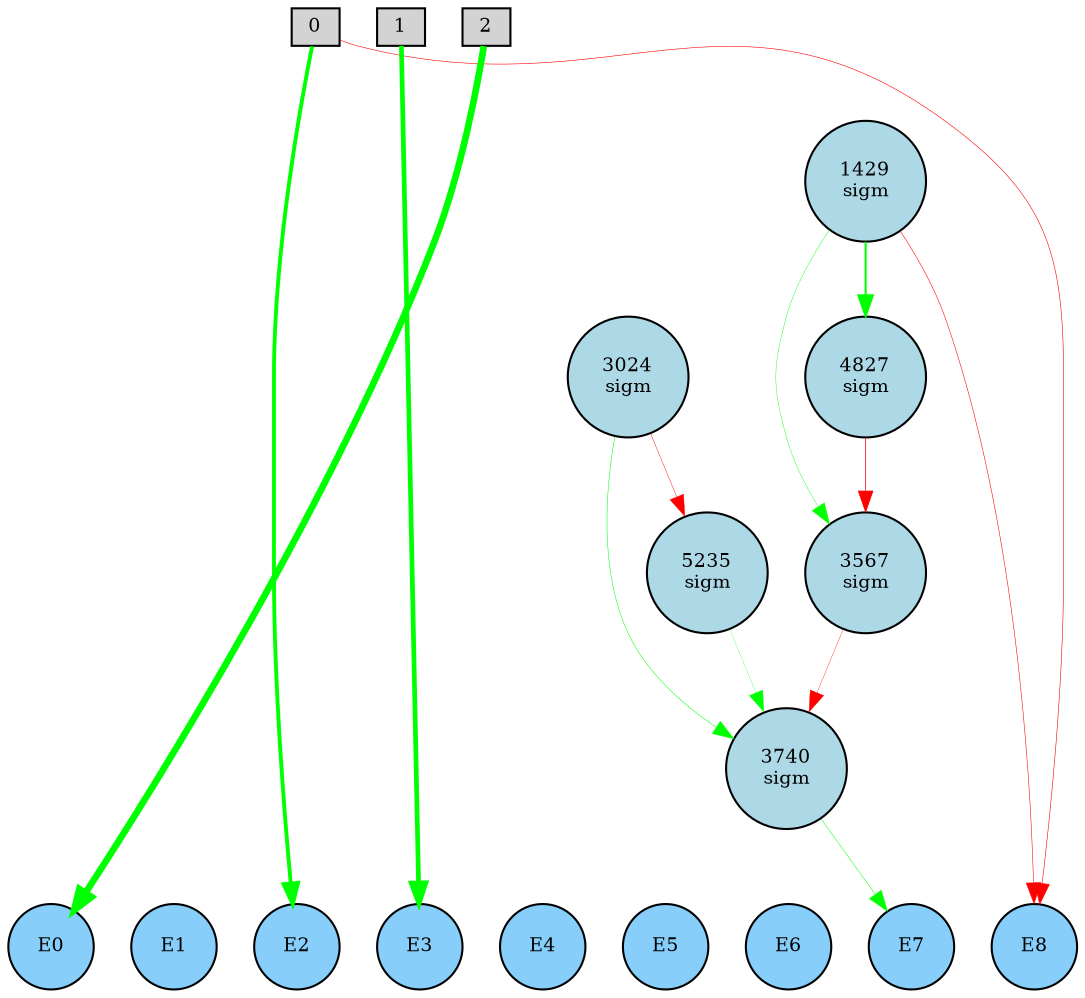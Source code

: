digraph {
	node [fontsize=9 height=0.2 shape=circle width=0.2]
	subgraph inputs {
		node [shape=box style=filled]
		rank=source
		0 [fillcolor=lightgray]
		1 [fillcolor=lightgray]
		0 -> 1 [style=invis]
		2 [fillcolor=lightgray]
		1 -> 2 [style=invis]
	}
	subgraph outputs {
		node [style=filled]
		rank=sink
		E0 [fillcolor=lightskyblue fontsize=9 height=0.2 shape=circle width=0.2]
		E1 [fillcolor=lightskyblue fontsize=9 height=0.2 shape=circle width=0.2]
		E0 -> E1 [style=invis]
		E2 [fillcolor=lightskyblue fontsize=9 height=0.2 shape=circle width=0.2]
		E1 -> E2 [style=invis]
		E3 [fillcolor=lightskyblue fontsize=9 height=0.2 shape=circle width=0.2]
		E2 -> E3 [style=invis]
		E4 [fillcolor=lightskyblue fontsize=9 height=0.2 shape=circle width=0.2]
		E3 -> E4 [style=invis]
		E5 [fillcolor=lightskyblue fontsize=9 height=0.2 shape=circle width=0.2]
		E4 -> E5 [style=invis]
		E6 [fillcolor=lightskyblue fontsize=9 height=0.2 shape=circle width=0.2]
		E5 -> E6 [style=invis]
		E7 [fillcolor=lightskyblue fontsize=9 height=0.2 shape=circle width=0.2]
		E6 -> E7 [style=invis]
		E8 [fillcolor=lightskyblue fontsize=9 height=0.2 shape=circle width=0.2]
		E7 -> E8 [style=invis]
	}
	3740 [label="3740
sigm" fillcolor=lightblue style=filled]
	4827 [label="4827
sigm" fillcolor=lightblue style=filled]
	3024 [label="3024
sigm" fillcolor=lightblue style=filled]
	3567 [label="3567
sigm" fillcolor=lightblue style=filled]
	5235 [label="5235
sigm" fillcolor=lightblue style=filled]
	1429 [label="1429
sigm" fillcolor=lightblue style=filled]
	2 -> E0 [color=green penwidth=3.1969496313281844 style=solid]
	1 -> E3 [color=green penwidth=2.2548207420374347 style=solid]
	0 -> E2 [color=green penwidth=1.8564757704725636 style=solid]
	1429 -> E8 [color=red penwidth=0.265339382747791 style=solid]
	3740 -> E7 [color=green penwidth=0.22953904799246153 style=solid]
	0 -> E8 [color=red penwidth=0.2781818292649687 style=solid]
	1429 -> 3567 [color=green penwidth=0.19738952817260386 style=solid]
	3567 -> 3740 [color=red penwidth=0.16439483671642524 style=solid]
	3024 -> 3740 [color=green penwidth=0.24514158470780384 style=solid]
	1429 -> 4827 [color=green penwidth=0.9896448631413344 style=solid]
	4827 -> 3567 [color=red penwidth=0.3715197738096305 style=solid]
	3024 -> 5235 [color=red penwidth=0.2064535619660856 style=solid]
	5235 -> 3740 [color=green penwidth=0.1293553287540706 style=solid]
}
